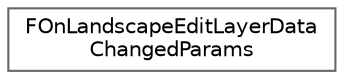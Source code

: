 digraph "Graphical Class Hierarchy"
{
 // INTERACTIVE_SVG=YES
 // LATEX_PDF_SIZE
  bgcolor="transparent";
  edge [fontname=Helvetica,fontsize=10,labelfontname=Helvetica,labelfontsize=10];
  node [fontname=Helvetica,fontsize=10,shape=box,height=0.2,width=0.4];
  rankdir="LR";
  Node0 [id="Node000000",label="FOnLandscapeEditLayerData\lChangedParams",height=0.2,width=0.4,color="grey40", fillcolor="white", style="filled",URL="$de/d61/structFOnLandscapeEditLayerDataChangedParams.html",tooltip=" "];
}
